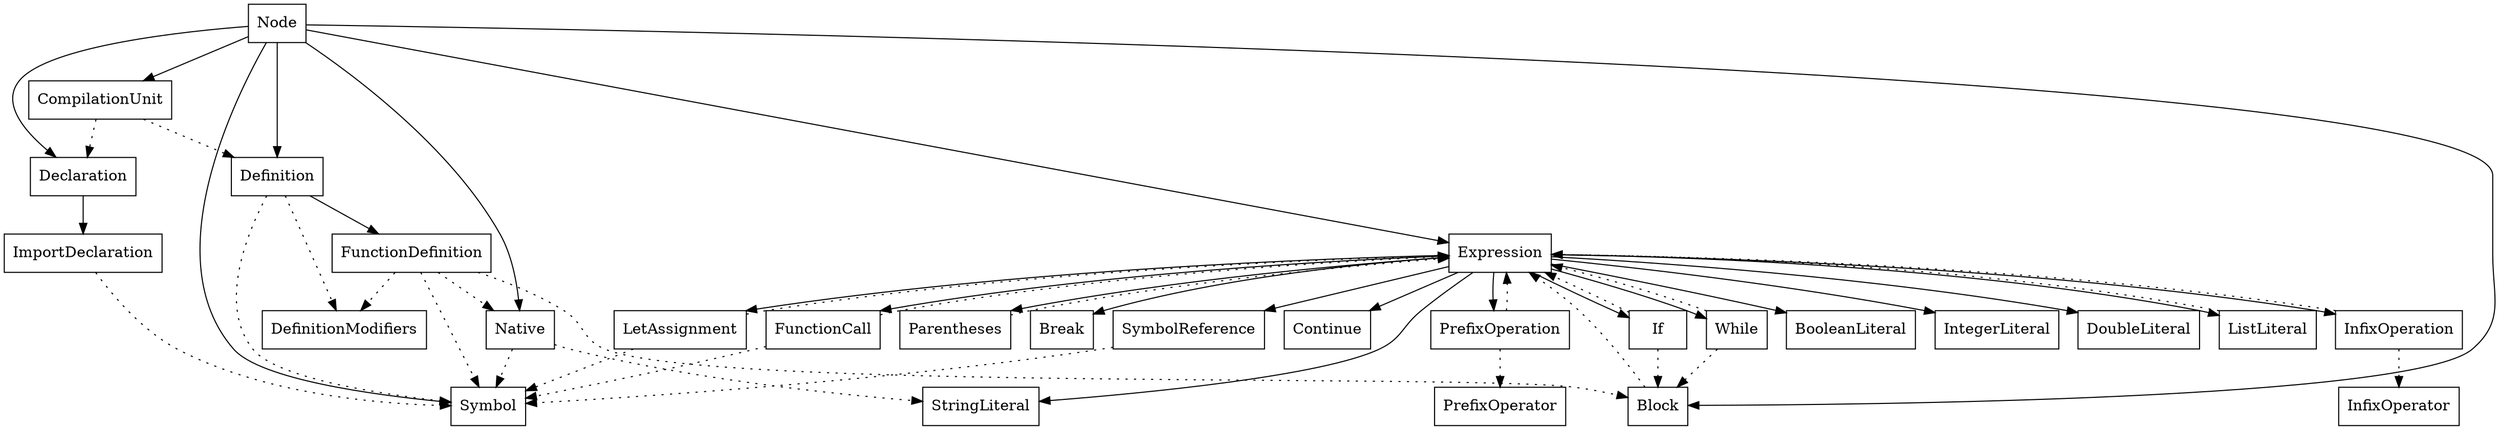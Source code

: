 digraph A {
  type_Node [shape=box,label="Node"]
  type_Expression [shape=box,label="Expression"]
  type_Symbol [shape=box,label="Symbol"]
  type_Declaration [shape=box,label="Declaration"]
  type_Definition [shape=box,label="Definition"]
  type_DefinitionModifiers [shape=box,label="DefinitionModifiers"]
  type_Block [shape=box,label="Block"]
  type_CompilationUnit [shape=box,label="CompilationUnit"]
  type_LetAssignment [shape=box,label="LetAssignment"]
  type_InfixOperator [shape=box,label="InfixOperator"]
  type_InfixOperation [shape=box,label="InfixOperation"]
  type_BooleanLiteral [shape=box,label="BooleanLiteral"]
  type_FunctionCall [shape=box,label="FunctionCall"]
  type_FunctionDefinition [shape=box,label="FunctionDefinition"]
  type_If [shape=box,label="If"]
  type_ImportDeclaration [shape=box,label="ImportDeclaration"]
  type_IntegerLiteral [shape=box,label="IntegerLiteral"]
  type_DoubleLiteral [shape=box,label="DoubleLiteral"]
  type_ListLiteral [shape=box,label="ListLiteral"]
  type_Parentheses [shape=box,label="Parentheses"]
  type_PrefixOperator [shape=box,label="PrefixOperator"]
  type_PrefixOperation [shape=box,label="PrefixOperation"]
  type_StringLiteral [shape=box,label="StringLiteral"]
  type_SymbolReference [shape=box,label="SymbolReference"]
  type_While [shape=box,label="While"]
  type_Break [shape=box,label="Break"]
  type_Continue [shape=box,label="Continue"]
  type_Native [shape=box,label="Native"]
  type_Node -> type_Expression
  type_Node -> type_Symbol
  type_Node -> type_Declaration
  type_Node -> type_Definition
  type_Node -> type_Block
  type_Node -> type_CompilationUnit
  type_Node -> type_Native
  type_Expression -> type_LetAssignment
  type_Expression -> type_InfixOperation
  type_Expression -> type_BooleanLiteral
  type_Expression -> type_FunctionCall
  type_Expression -> type_If
  type_Expression -> type_IntegerLiteral
  type_Expression -> type_DoubleLiteral
  type_Expression -> type_ListLiteral
  type_Expression -> type_Parentheses
  type_Expression -> type_PrefixOperation
  type_Expression -> type_StringLiteral
  type_Expression -> type_SymbolReference
  type_Expression -> type_While
  type_Expression -> type_Break
  type_Expression -> type_Continue
  type_Definition -> type_FunctionDefinition
  type_Declaration -> type_ImportDeclaration
  type_Definition -> type_Symbol [style=dotted]
  type_Definition -> type_DefinitionModifiers [style=dotted]
  type_Block -> type_Expression [style=dotted]
  type_CompilationUnit -> type_Declaration [style=dotted]
  type_CompilationUnit -> type_Definition [style=dotted]
  type_LetAssignment -> type_Symbol [style=dotted]
  type_LetAssignment -> type_Expression [style=dotted]
  type_InfixOperation -> type_Expression [style=dotted]
  type_InfixOperation -> type_InfixOperator [style=dotted]
  type_FunctionCall -> type_Symbol [style=dotted]
  type_FunctionCall -> type_Expression [style=dotted]
  type_FunctionDefinition -> type_DefinitionModifiers [style=dotted]
  type_FunctionDefinition -> type_Symbol [style=dotted]
  type_FunctionDefinition -> type_Block [style=dotted]
  type_FunctionDefinition -> type_Native [style=dotted]
  type_If -> type_Expression [style=dotted]
  type_If -> type_Block [style=dotted]
  type_ImportDeclaration -> type_Symbol [style=dotted]
  type_ListLiteral -> type_Expression [style=dotted]
  type_Parentheses -> type_Expression [style=dotted]
  type_PrefixOperation -> type_PrefixOperator [style=dotted]
  type_PrefixOperation -> type_Expression [style=dotted]
  type_SymbolReference -> type_Symbol [style=dotted]
  type_While -> type_Expression [style=dotted]
  type_While -> type_Block [style=dotted]
  type_Native -> type_Symbol [style=dotted]
  type_Native -> type_StringLiteral [style=dotted]
}
